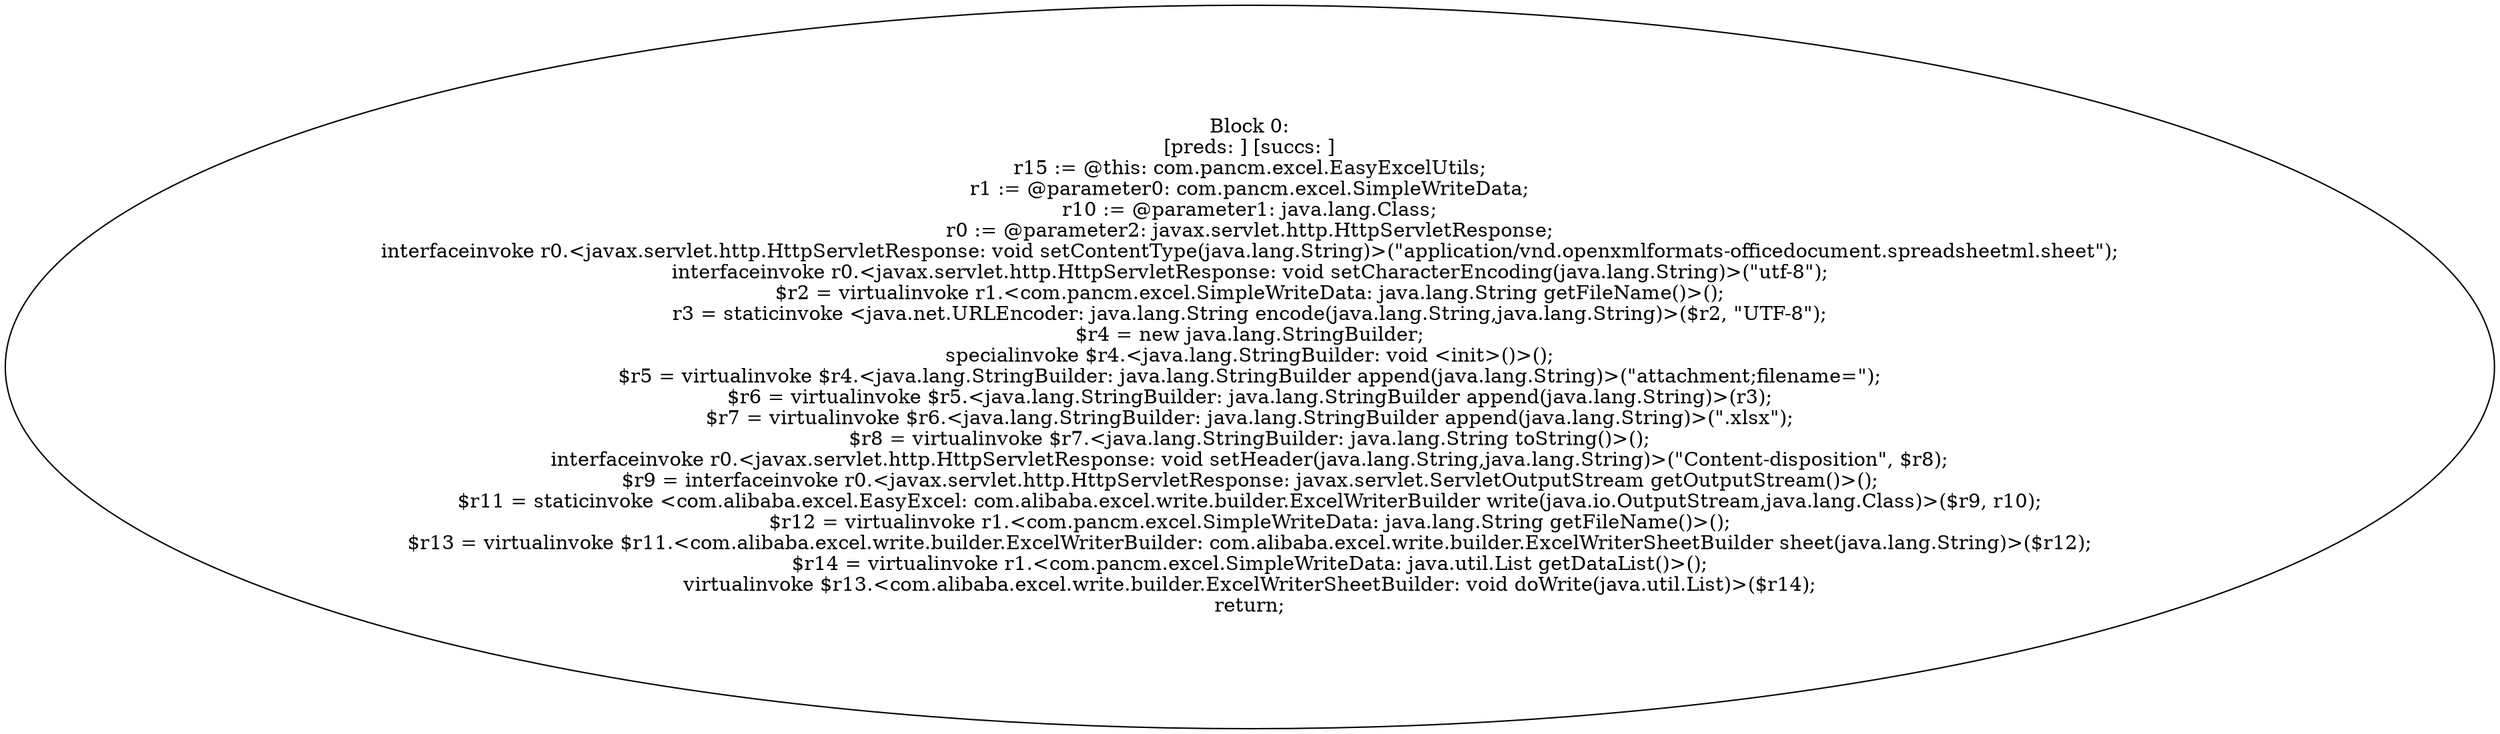 digraph "unitGraph" {
    "Block 0:
[preds: ] [succs: ]
r15 := @this: com.pancm.excel.EasyExcelUtils;
r1 := @parameter0: com.pancm.excel.SimpleWriteData;
r10 := @parameter1: java.lang.Class;
r0 := @parameter2: javax.servlet.http.HttpServletResponse;
interfaceinvoke r0.<javax.servlet.http.HttpServletResponse: void setContentType(java.lang.String)>(\"application/vnd.openxmlformats-officedocument.spreadsheetml.sheet\");
interfaceinvoke r0.<javax.servlet.http.HttpServletResponse: void setCharacterEncoding(java.lang.String)>(\"utf-8\");
$r2 = virtualinvoke r1.<com.pancm.excel.SimpleWriteData: java.lang.String getFileName()>();
r3 = staticinvoke <java.net.URLEncoder: java.lang.String encode(java.lang.String,java.lang.String)>($r2, \"UTF-8\");
$r4 = new java.lang.StringBuilder;
specialinvoke $r4.<java.lang.StringBuilder: void <init>()>();
$r5 = virtualinvoke $r4.<java.lang.StringBuilder: java.lang.StringBuilder append(java.lang.String)>(\"attachment;filename=\");
$r6 = virtualinvoke $r5.<java.lang.StringBuilder: java.lang.StringBuilder append(java.lang.String)>(r3);
$r7 = virtualinvoke $r6.<java.lang.StringBuilder: java.lang.StringBuilder append(java.lang.String)>(\".xlsx\");
$r8 = virtualinvoke $r7.<java.lang.StringBuilder: java.lang.String toString()>();
interfaceinvoke r0.<javax.servlet.http.HttpServletResponse: void setHeader(java.lang.String,java.lang.String)>(\"Content-disposition\", $r8);
$r9 = interfaceinvoke r0.<javax.servlet.http.HttpServletResponse: javax.servlet.ServletOutputStream getOutputStream()>();
$r11 = staticinvoke <com.alibaba.excel.EasyExcel: com.alibaba.excel.write.builder.ExcelWriterBuilder write(java.io.OutputStream,java.lang.Class)>($r9, r10);
$r12 = virtualinvoke r1.<com.pancm.excel.SimpleWriteData: java.lang.String getFileName()>();
$r13 = virtualinvoke $r11.<com.alibaba.excel.write.builder.ExcelWriterBuilder: com.alibaba.excel.write.builder.ExcelWriterSheetBuilder sheet(java.lang.String)>($r12);
$r14 = virtualinvoke r1.<com.pancm.excel.SimpleWriteData: java.util.List getDataList()>();
virtualinvoke $r13.<com.alibaba.excel.write.builder.ExcelWriterSheetBuilder: void doWrite(java.util.List)>($r14);
return;
"
}
